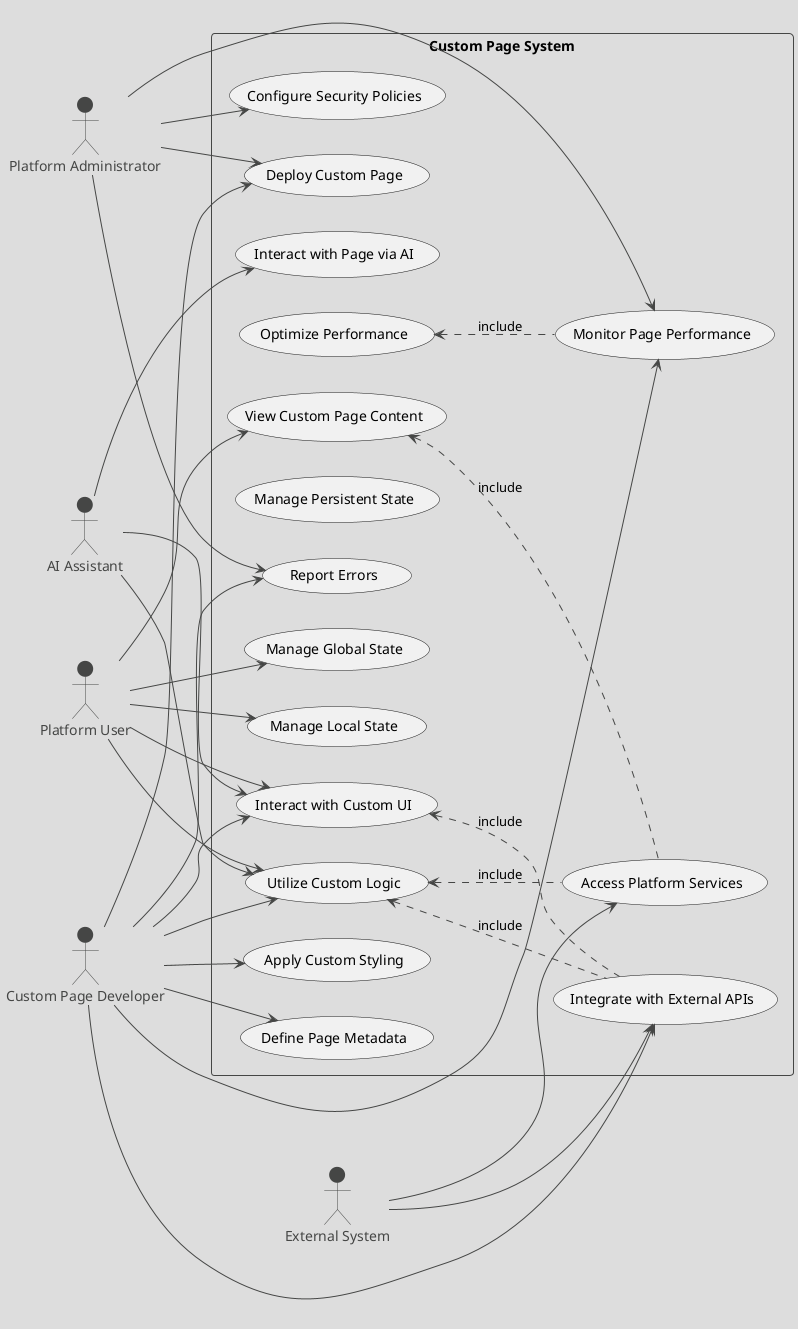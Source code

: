 @startuml
!theme toy

left to right direction
skinparam packageStyle rectangle

actor "Platform User" as User
actor "Custom Page Developer" as Developer
actor "Platform Administrator" as Admin
actor "External System" as ExternalSystem
actor "AI Assistant" as AI

rectangle "Custom Page System" {
  usecase "View Custom Page Content" as ViewContent
  usecase "Interact with Custom UI" as InteractCustomUI
  usecase "Utilize Custom Logic" as UseCustomLogic
  usecase "Access Platform Services" as AccessPlatformServices
  usecase "Integrate with External APIs" as IntegrateExternalAPIs
  usecase "Manage Local State" as ManageLocalState
  usecase "Manage Global State" as ManageGlobalState
  usecase "Manage Persistent State" as ManagePersistentState
  usecase "Apply Custom Styling" as ApplyCustomStyling
  usecase "Optimize Performance" as OptimizePerformance
  usecase "Define Page Metadata" as DefinePageMetadata
  usecase "Deploy Custom Page" as DeployCustomPage
  usecase "Configure Security Policies" as ConfigSecurity
  usecase "Interact with Page via AI" as InteractAI
  usecase "Monitor Page Performance" as MonitorPerformance
  usecase "Report Errors" as ReportErrors
}

User --> ViewContent
User --> InteractCustomUI
User --> UseCustomLogic
User --> ManageLocalState
User --> ManageGlobalState

Developer --> DefinePageMetadata
Developer --> DeployCustomPage
Developer --> ApplyCustomStyling
Developer --> UseCustomLogic
Developer --> InteractCustomUI
Developer --> IntegrateExternalAPIs
Developer --> MonitorPerformance
Developer --> ReportErrors

Admin --> DeployCustomPage
Admin --> ConfigSecurity
Admin --> MonitorPerformance
Admin --> ReportErrors

ExternalSystem --> IntegrateExternalAPIs
ExternalSystem --> AccessPlatformServices

AI --> InteractAI
AI --> InteractCustomUI
AI --> UseCustomLogic

ViewContent <.. AccessPlatformServices : include
InteractCustomUI <.. IntegrateExternalAPIs : include
UseCustomLogic <.. AccessPlatformServices : include
UseCustomLogic <.. IntegrateExternalAPIs : include
OptimizePerformance <.. MonitorPerformance : include

@enduml